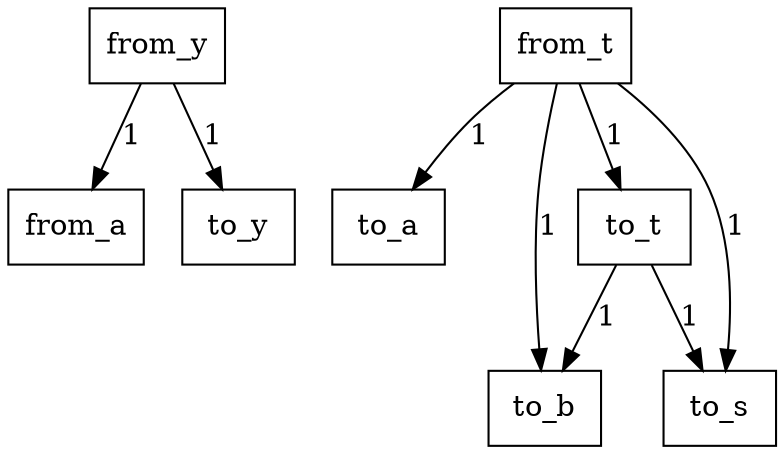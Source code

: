 digraph {
    graph [rankdir=TB
          ,bgcolor=transparent];
    node [shape=box
         ,fillcolor=white
         ,style=filled];
    0 [label=<from_a>];
    1 [label=<from_t>];
    2 [label=<from_y>];
    3 [label=<to_a>];
    4 [label=<to_b>];
    5 [label=<to_t>];
    6 [label=<to_s>];
    7 [label=<to_y>];
    1 -> 3 [label=1];
    1 -> 4 [label=1];
    1 -> 5 [label=1];
    1 -> 6 [label=1];
    2 -> 0 [label=1];
    2 -> 7 [label=1];
    5 -> 4 [label=1];
    5 -> 6 [label=1];
}
